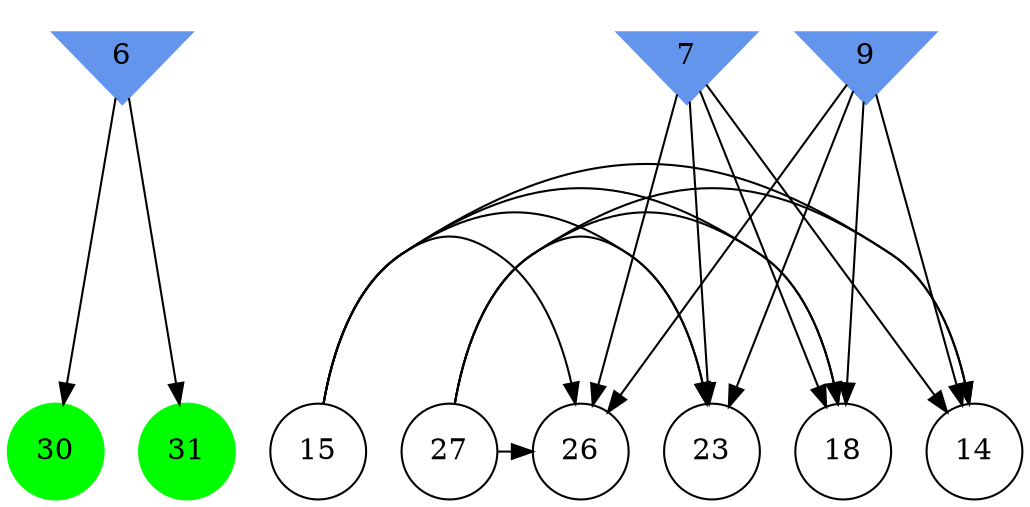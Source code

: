 digraph brain {
	ranksep=2.0;
	6 [shape=invtriangle,style=filled,color=cornflowerblue];
	7 [shape=invtriangle,style=filled,color=cornflowerblue];
	9 [shape=invtriangle,style=filled,color=cornflowerblue];
	14 [shape=circle,color=black];
	15 [shape=circle,color=black];
	18 [shape=circle,color=black];
	23 [shape=circle,color=black];
	26 [shape=circle,color=black];
	27 [shape=circle,color=black];
	30 [shape=circle,style=filled,color=green];
	31 [shape=circle,style=filled,color=green];
	27	->	23;
	27	->	26;
	27	->	14;
	27	->	18;
	7	->	23;
	7	->	26;
	7	->	14;
	7	->	18;
	9	->	23;
	9	->	26;
	9	->	14;
	9	->	18;
	15	->	23;
	15	->	26;
	15	->	14;
	15	->	18;
	6	->	31;
	6	->	30;
	{ rank=same; 6; 7; 9; }
	{ rank=same; 14; 15; 18; 23; 26; 27; }
	{ rank=same; 30; 31; }
}
